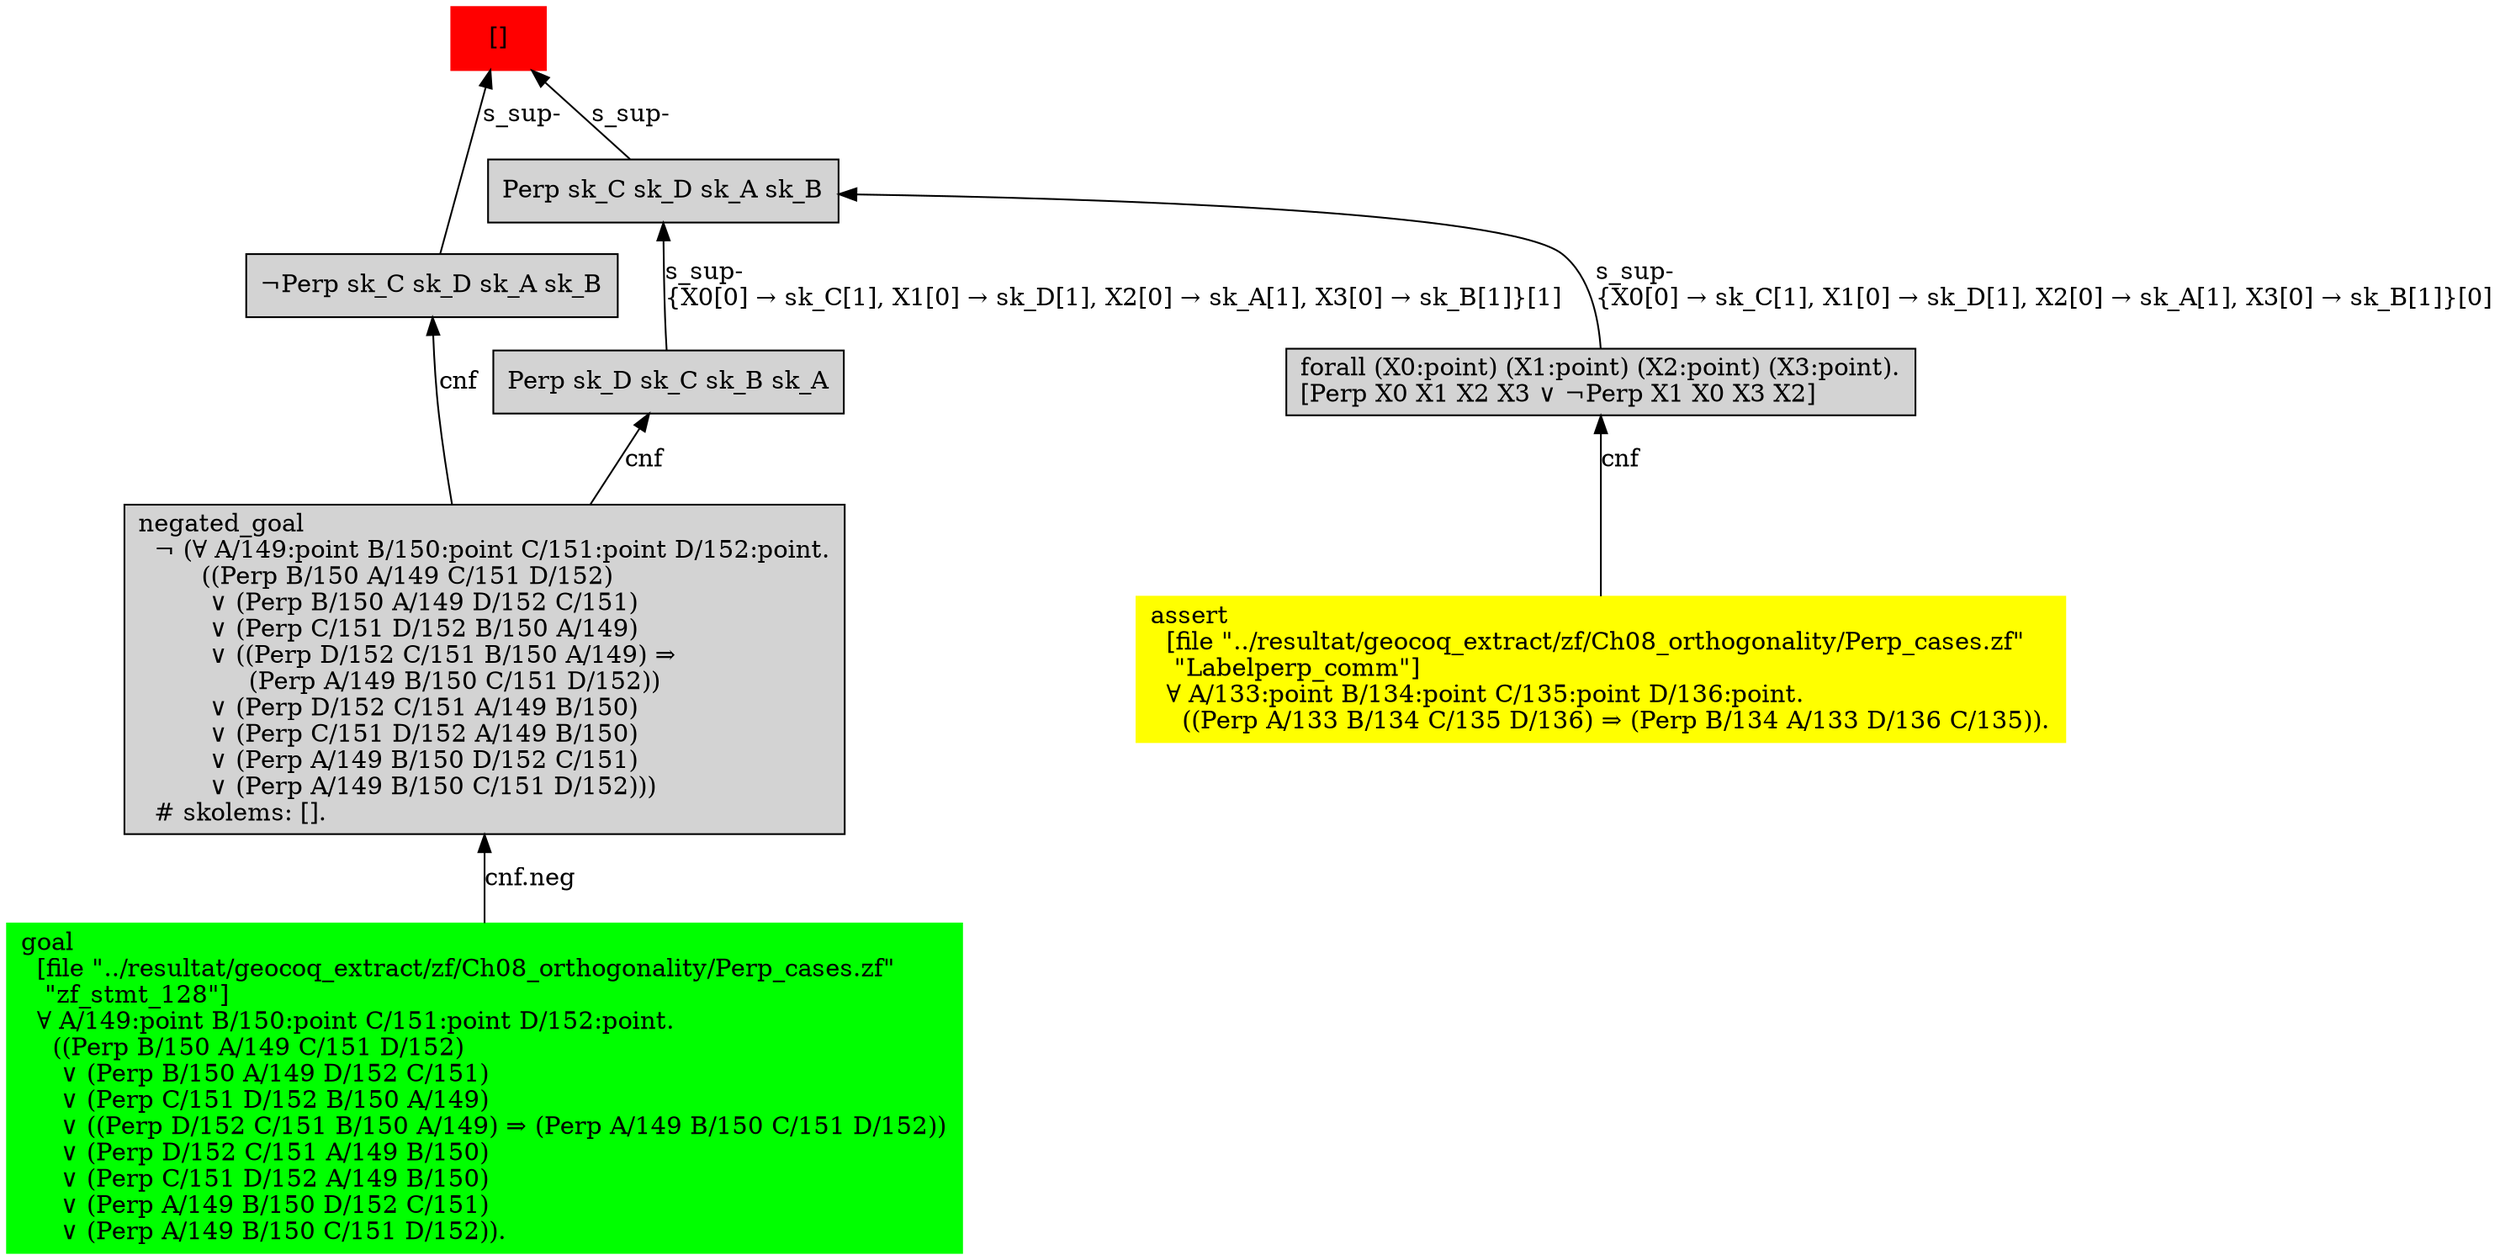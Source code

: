 digraph "unsat_graph" {
  vertex_0 [color=red, label="[]", shape=box, style=filled];
  vertex_0 -> vertex_1 [label="s_sup-\l", dir="back"];
  vertex_1 [shape=box, label="¬Perp sk_C sk_D sk_A sk_B\l", style=filled];
  vertex_1 -> vertex_2 [label="cnf", dir="back"];
  vertex_2 [shape=box, label="negated_goal\l  ¬ (∀ A/149:point B/150:point C/151:point D/152:point.\l        ((Perp B/150 A/149 C/151 D/152)\l         ∨ (Perp B/150 A/149 D/152 C/151)\l         ∨ (Perp C/151 D/152 B/150 A/149)\l         ∨ ((Perp D/152 C/151 B/150 A/149) ⇒\l              (Perp A/149 B/150 C/151 D/152))\l         ∨ (Perp D/152 C/151 A/149 B/150)\l         ∨ (Perp C/151 D/152 A/149 B/150)\l         ∨ (Perp A/149 B/150 D/152 C/151)\l         ∨ (Perp A/149 B/150 C/151 D/152)))\l  # skolems: [].\l", style=filled];
  vertex_2 -> vertex_3 [label="cnf.neg", dir="back"];
  vertex_3 [color=green, shape=box, label="goal\l  [file \"../resultat/geocoq_extract/zf/Ch08_orthogonality/Perp_cases.zf\" \l   \"zf_stmt_128\"]\l  ∀ A/149:point B/150:point C/151:point D/152:point.\l    ((Perp B/150 A/149 C/151 D/152)\l     ∨ (Perp B/150 A/149 D/152 C/151)\l     ∨ (Perp C/151 D/152 B/150 A/149)\l     ∨ ((Perp D/152 C/151 B/150 A/149) ⇒ (Perp A/149 B/150 C/151 D/152))\l     ∨ (Perp D/152 C/151 A/149 B/150)\l     ∨ (Perp C/151 D/152 A/149 B/150)\l     ∨ (Perp A/149 B/150 D/152 C/151)\l     ∨ (Perp A/149 B/150 C/151 D/152)).\l", style=filled];
  vertex_0 -> vertex_4 [label="s_sup-\l", dir="back"];
  vertex_4 [shape=box, label="Perp sk_C sk_D sk_A sk_B\l", style=filled];
  vertex_4 -> vertex_5 [label="s_sup-\l\{X0[0] → sk_C[1], X1[0] → sk_D[1], X2[0] → sk_A[1], X3[0] → sk_B[1]\}[0]\l", dir="back"];
  vertex_5 [shape=box, label="forall (X0:point) (X1:point) (X2:point) (X3:point).\l[Perp X0 X1 X2 X3 ∨ ¬Perp X1 X0 X3 X2]\l", style=filled];
  vertex_5 -> vertex_6 [label="cnf", dir="back"];
  vertex_6 [color=yellow, shape=box, label="assert\l  [file \"../resultat/geocoq_extract/zf/Ch08_orthogonality/Perp_cases.zf\" \l   \"Labelperp_comm\"]\l  ∀ A/133:point B/134:point C/135:point D/136:point.\l    ((Perp A/133 B/134 C/135 D/136) ⇒ (Perp B/134 A/133 D/136 C/135)).\l", style=filled];
  vertex_4 -> vertex_7 [label="s_sup-\l\{X0[0] → sk_C[1], X1[0] → sk_D[1], X2[0] → sk_A[1], X3[0] → sk_B[1]\}[1]\l", dir="back"];
  vertex_7 [shape=box, label="Perp sk_D sk_C sk_B sk_A\l", style=filled];
  vertex_7 -> vertex_2 [label="cnf", dir="back"];
  }


